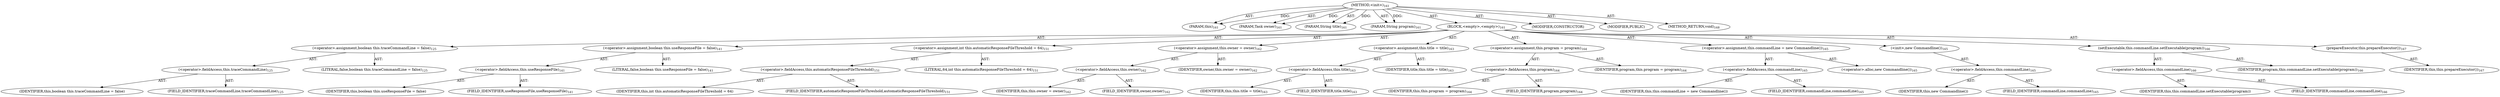 digraph "&lt;init&gt;" {  
"111669149696" [label = <(METHOD,&lt;init&gt;)<SUB>161</SUB>> ]
"115964116996" [label = <(PARAM,this)<SUB>161</SUB>> ]
"115964116997" [label = <(PARAM,Task owner)<SUB>161</SUB>> ]
"115964116998" [label = <(PARAM,String title)<SUB>161</SUB>> ]
"115964116999" [label = <(PARAM,String program)<SUB>161</SUB>> ]
"25769803776" [label = <(BLOCK,&lt;empty&gt;,&lt;empty&gt;)<SUB>161</SUB>> ]
"30064771072" [label = <(&lt;operator&gt;.assignment,boolean this.traceCommandLine = false)<SUB>125</SUB>> ]
"30064771073" [label = <(&lt;operator&gt;.fieldAccess,this.traceCommandLine)<SUB>125</SUB>> ]
"68719476745" [label = <(IDENTIFIER,this,boolean this.traceCommandLine = false)> ]
"55834574848" [label = <(FIELD_IDENTIFIER,traceCommandLine,traceCommandLine)<SUB>125</SUB>> ]
"90194313216" [label = <(LITERAL,false,boolean this.traceCommandLine = false)<SUB>125</SUB>> ]
"30064771074" [label = <(&lt;operator&gt;.assignment,boolean this.useResponseFile = false)<SUB>141</SUB>> ]
"30064771075" [label = <(&lt;operator&gt;.fieldAccess,this.useResponseFile)<SUB>141</SUB>> ]
"68719476746" [label = <(IDENTIFIER,this,boolean this.useResponseFile = false)> ]
"55834574849" [label = <(FIELD_IDENTIFIER,useResponseFile,useResponseFile)<SUB>141</SUB>> ]
"90194313217" [label = <(LITERAL,false,boolean this.useResponseFile = false)<SUB>141</SUB>> ]
"30064771076" [label = <(&lt;operator&gt;.assignment,int this.automaticResponseFileThreshold = 64)<SUB>151</SUB>> ]
"30064771077" [label = <(&lt;operator&gt;.fieldAccess,this.automaticResponseFileThreshold)<SUB>151</SUB>> ]
"68719476747" [label = <(IDENTIFIER,this,int this.automaticResponseFileThreshold = 64)> ]
"55834574850" [label = <(FIELD_IDENTIFIER,automaticResponseFileThreshold,automaticResponseFileThreshold)<SUB>151</SUB>> ]
"90194313218" [label = <(LITERAL,64,int this.automaticResponseFileThreshold = 64)<SUB>151</SUB>> ]
"30064771078" [label = <(&lt;operator&gt;.assignment,this.owner = owner)<SUB>162</SUB>> ]
"30064771079" [label = <(&lt;operator&gt;.fieldAccess,this.owner)<SUB>162</SUB>> ]
"68719476741" [label = <(IDENTIFIER,this,this.owner = owner)<SUB>162</SUB>> ]
"55834574851" [label = <(FIELD_IDENTIFIER,owner,owner)<SUB>162</SUB>> ]
"68719476748" [label = <(IDENTIFIER,owner,this.owner = owner)<SUB>162</SUB>> ]
"30064771080" [label = <(&lt;operator&gt;.assignment,this.title = title)<SUB>163</SUB>> ]
"30064771081" [label = <(&lt;operator&gt;.fieldAccess,this.title)<SUB>163</SUB>> ]
"68719476742" [label = <(IDENTIFIER,this,this.title = title)<SUB>163</SUB>> ]
"55834574852" [label = <(FIELD_IDENTIFIER,title,title)<SUB>163</SUB>> ]
"68719476749" [label = <(IDENTIFIER,title,this.title = title)<SUB>163</SUB>> ]
"30064771082" [label = <(&lt;operator&gt;.assignment,this.program = program)<SUB>164</SUB>> ]
"30064771083" [label = <(&lt;operator&gt;.fieldAccess,this.program)<SUB>164</SUB>> ]
"68719476743" [label = <(IDENTIFIER,this,this.program = program)<SUB>164</SUB>> ]
"55834574853" [label = <(FIELD_IDENTIFIER,program,program)<SUB>164</SUB>> ]
"68719476750" [label = <(IDENTIFIER,program,this.program = program)<SUB>164</SUB>> ]
"30064771084" [label = <(&lt;operator&gt;.assignment,this.commandLine = new Commandline())<SUB>165</SUB>> ]
"30064771085" [label = <(&lt;operator&gt;.fieldAccess,this.commandLine)<SUB>165</SUB>> ]
"68719476751" [label = <(IDENTIFIER,this,this.commandLine = new Commandline())> ]
"55834574854" [label = <(FIELD_IDENTIFIER,commandLine,commandLine)<SUB>165</SUB>> ]
"30064771086" [label = <(&lt;operator&gt;.alloc,new Commandline())<SUB>165</SUB>> ]
"30064771087" [label = <(&lt;init&gt;,new Commandline())<SUB>165</SUB>> ]
"30064771088" [label = <(&lt;operator&gt;.fieldAccess,this.commandLine)<SUB>165</SUB>> ]
"68719476752" [label = <(IDENTIFIER,this,new Commandline())> ]
"55834574855" [label = <(FIELD_IDENTIFIER,commandLine,commandLine)<SUB>165</SUB>> ]
"30064771089" [label = <(setExecutable,this.commandLine.setExecutable(program))<SUB>166</SUB>> ]
"30064771090" [label = <(&lt;operator&gt;.fieldAccess,this.commandLine)<SUB>166</SUB>> ]
"68719476753" [label = <(IDENTIFIER,this,this.commandLine.setExecutable(program))> ]
"55834574856" [label = <(FIELD_IDENTIFIER,commandLine,commandLine)<SUB>166</SUB>> ]
"68719476754" [label = <(IDENTIFIER,program,this.commandLine.setExecutable(program))<SUB>166</SUB>> ]
"30064771091" [label = <(prepareExecutor,this.prepareExecutor())<SUB>167</SUB>> ]
"68719476744" [label = <(IDENTIFIER,this,this.prepareExecutor())<SUB>167</SUB>> ]
"133143986187" [label = <(MODIFIER,CONSTRUCTOR)> ]
"133143986188" [label = <(MODIFIER,PUBLIC)> ]
"128849018880" [label = <(METHOD_RETURN,void)<SUB>168</SUB>> ]
  "111669149696" -> "115964116996"  [ label = "AST: "] 
  "111669149696" -> "115964116997"  [ label = "AST: "] 
  "111669149696" -> "115964116998"  [ label = "AST: "] 
  "111669149696" -> "115964116999"  [ label = "AST: "] 
  "111669149696" -> "25769803776"  [ label = "AST: "] 
  "111669149696" -> "133143986187"  [ label = "AST: "] 
  "111669149696" -> "133143986188"  [ label = "AST: "] 
  "111669149696" -> "128849018880"  [ label = "AST: "] 
  "25769803776" -> "30064771072"  [ label = "AST: "] 
  "25769803776" -> "30064771074"  [ label = "AST: "] 
  "25769803776" -> "30064771076"  [ label = "AST: "] 
  "25769803776" -> "30064771078"  [ label = "AST: "] 
  "25769803776" -> "30064771080"  [ label = "AST: "] 
  "25769803776" -> "30064771082"  [ label = "AST: "] 
  "25769803776" -> "30064771084"  [ label = "AST: "] 
  "25769803776" -> "30064771087"  [ label = "AST: "] 
  "25769803776" -> "30064771089"  [ label = "AST: "] 
  "25769803776" -> "30064771091"  [ label = "AST: "] 
  "30064771072" -> "30064771073"  [ label = "AST: "] 
  "30064771072" -> "90194313216"  [ label = "AST: "] 
  "30064771073" -> "68719476745"  [ label = "AST: "] 
  "30064771073" -> "55834574848"  [ label = "AST: "] 
  "30064771074" -> "30064771075"  [ label = "AST: "] 
  "30064771074" -> "90194313217"  [ label = "AST: "] 
  "30064771075" -> "68719476746"  [ label = "AST: "] 
  "30064771075" -> "55834574849"  [ label = "AST: "] 
  "30064771076" -> "30064771077"  [ label = "AST: "] 
  "30064771076" -> "90194313218"  [ label = "AST: "] 
  "30064771077" -> "68719476747"  [ label = "AST: "] 
  "30064771077" -> "55834574850"  [ label = "AST: "] 
  "30064771078" -> "30064771079"  [ label = "AST: "] 
  "30064771078" -> "68719476748"  [ label = "AST: "] 
  "30064771079" -> "68719476741"  [ label = "AST: "] 
  "30064771079" -> "55834574851"  [ label = "AST: "] 
  "30064771080" -> "30064771081"  [ label = "AST: "] 
  "30064771080" -> "68719476749"  [ label = "AST: "] 
  "30064771081" -> "68719476742"  [ label = "AST: "] 
  "30064771081" -> "55834574852"  [ label = "AST: "] 
  "30064771082" -> "30064771083"  [ label = "AST: "] 
  "30064771082" -> "68719476750"  [ label = "AST: "] 
  "30064771083" -> "68719476743"  [ label = "AST: "] 
  "30064771083" -> "55834574853"  [ label = "AST: "] 
  "30064771084" -> "30064771085"  [ label = "AST: "] 
  "30064771084" -> "30064771086"  [ label = "AST: "] 
  "30064771085" -> "68719476751"  [ label = "AST: "] 
  "30064771085" -> "55834574854"  [ label = "AST: "] 
  "30064771087" -> "30064771088"  [ label = "AST: "] 
  "30064771088" -> "68719476752"  [ label = "AST: "] 
  "30064771088" -> "55834574855"  [ label = "AST: "] 
  "30064771089" -> "30064771090"  [ label = "AST: "] 
  "30064771089" -> "68719476754"  [ label = "AST: "] 
  "30064771090" -> "68719476753"  [ label = "AST: "] 
  "30064771090" -> "55834574856"  [ label = "AST: "] 
  "30064771091" -> "68719476744"  [ label = "AST: "] 
  "111669149696" -> "115964116996"  [ label = "DDG: "] 
  "111669149696" -> "115964116997"  [ label = "DDG: "] 
  "111669149696" -> "115964116998"  [ label = "DDG: "] 
  "111669149696" -> "115964116999"  [ label = "DDG: "] 
}
